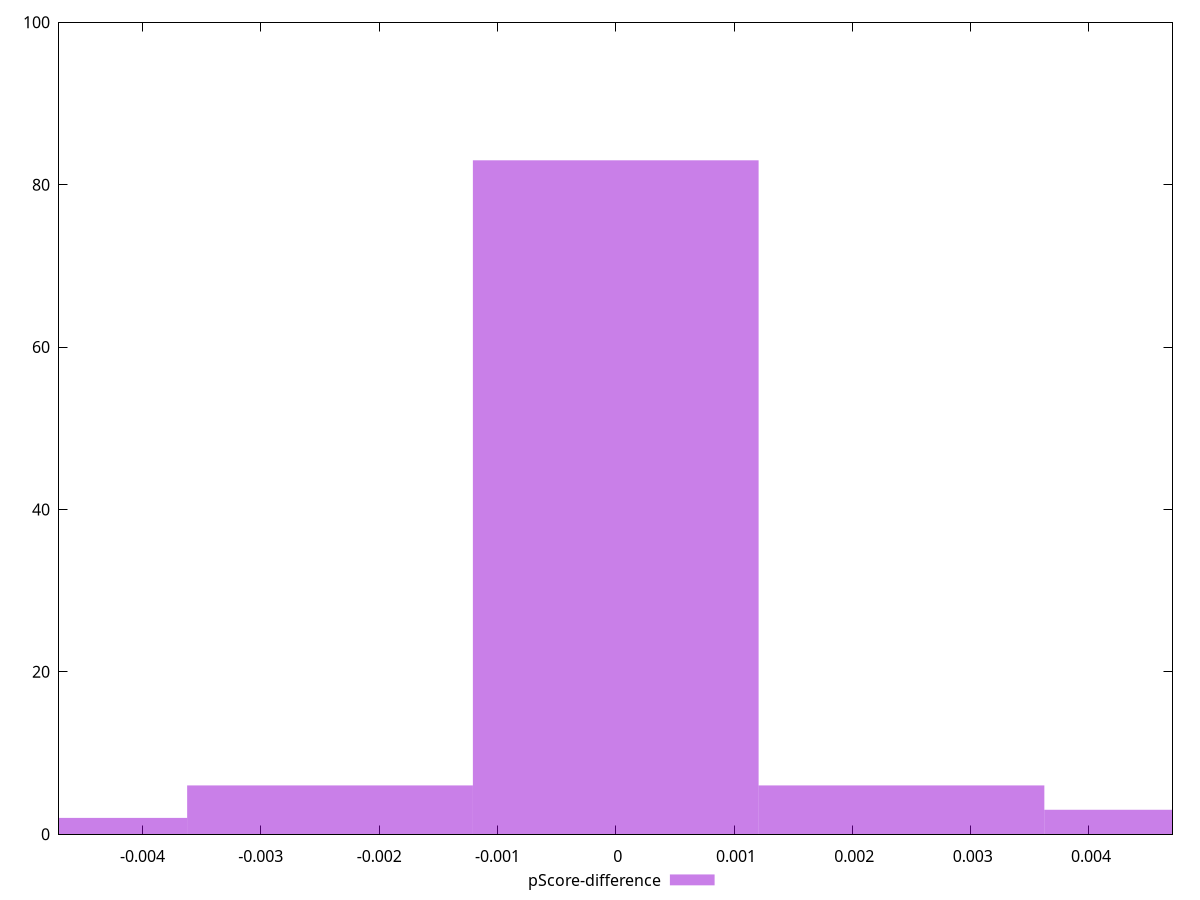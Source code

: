 reset

$pScoreDifference <<EOF
0 83
0.0024151603311518915 6
-0.0024151603311518915 6
0.004830320662303783 3
-0.004830320662303783 2
EOF

set key outside below
set boxwidth 0.0024151603311518915
set xrange [-0.0047058823529412125:0.004705882352941226]
set yrange [0:100]
set trange [0:100]
set style fill transparent solid 0.5 noborder
set terminal svg size 640, 490 enhanced background rgb 'white'
set output "report_00013_2021-02-09T12-04-24.940Z/unused-javascript/samples/pages+cached/pScore-difference/histogram.svg"

plot $pScoreDifference title "pScore-difference" with boxes

reset
